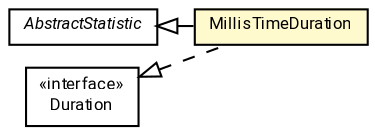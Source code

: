 #!/usr/local/bin/dot
#
# Class diagram 
# Generated by UMLGraph version R5_7_2-60-g0e99a6 (http://www.spinellis.gr/umlgraph/)
#

digraph G {
	graph [fontnames="svg"]
	edge [fontname="Roboto",fontsize=7,labelfontname="Roboto",labelfontsize=7,color="black"];
	node [fontname="Roboto",fontcolor="black",fontsize=8,shape=plaintext,margin=0,width=0,height=0];
	nodesep=0.15;
	ranksep=0.25;
	rankdir=LR;
	// de.lmu.ifi.dbs.elki.logging.statistics.AbstractStatistic
	c6911523 [label=<<table title="de.lmu.ifi.dbs.elki.logging.statistics.AbstractStatistic" border="0" cellborder="1" cellspacing="0" cellpadding="2" href="AbstractStatistic.html" target="_parent">
		<tr><td><table border="0" cellspacing="0" cellpadding="1">
		<tr><td align="center" balign="center"> <font face="Roboto"><i>AbstractStatistic</i></font> </td></tr>
		</table></td></tr>
		</table>>, URL="AbstractStatistic.html"];
	// de.lmu.ifi.dbs.elki.logging.statistics.MillisTimeDuration
	c6911524 [label=<<table title="de.lmu.ifi.dbs.elki.logging.statistics.MillisTimeDuration" border="0" cellborder="1" cellspacing="0" cellpadding="2" bgcolor="lemonChiffon" href="MillisTimeDuration.html" target="_parent">
		<tr><td><table border="0" cellspacing="0" cellpadding="1">
		<tr><td align="center" balign="center"> <font face="Roboto">MillisTimeDuration</font> </td></tr>
		</table></td></tr>
		</table>>, URL="MillisTimeDuration.html"];
	// de.lmu.ifi.dbs.elki.logging.statistics.Duration
	c6911527 [label=<<table title="de.lmu.ifi.dbs.elki.logging.statistics.Duration" border="0" cellborder="1" cellspacing="0" cellpadding="2" href="Duration.html" target="_parent">
		<tr><td><table border="0" cellspacing="0" cellpadding="1">
		<tr><td align="center" balign="center"> &#171;interface&#187; </td></tr>
		<tr><td align="center" balign="center"> <font face="Roboto">Duration</font> </td></tr>
		</table></td></tr>
		</table>>, URL="Duration.html"];
	// de.lmu.ifi.dbs.elki.logging.statistics.MillisTimeDuration extends de.lmu.ifi.dbs.elki.logging.statistics.AbstractStatistic
	c6911523 -> c6911524 [arrowtail=empty,dir=back,weight=10];
	// de.lmu.ifi.dbs.elki.logging.statistics.MillisTimeDuration implements de.lmu.ifi.dbs.elki.logging.statistics.Duration
	c6911527 -> c6911524 [arrowtail=empty,style=dashed,dir=back,weight=9];
}

